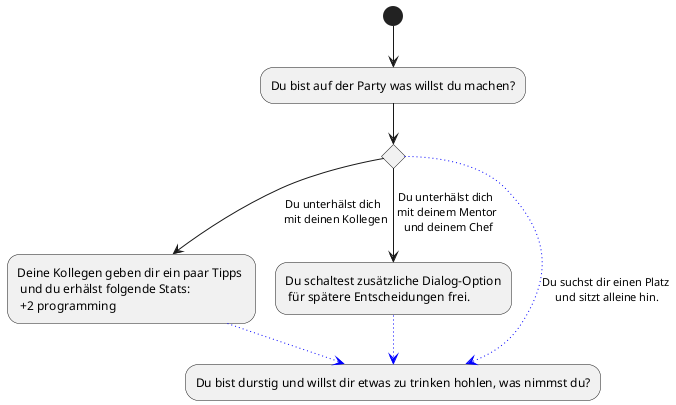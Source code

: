 @startuml
(*) --> "Du bist auf der Party was willst du machen?"
if "" then 
--> [Du unterhälst dich \n mit deinen Kollegen] "Deine Kollegen geben dir ein paar Tipps \n und du erhälst folgende Stats: \n +2 programming" as tipps
else 
--> [Du unterhälst dich \n mit deinem Mentor \n und deinem Chef] "Du schaltest zusätzliche Dialog-Option\n für spätere Entscheidungen frei." as ent

else
-[#blue,dotted]-> [Du suchst dir einen Platz\n und sitzt alleine hin.] "Du bist durstig und willst dir etwas zu trinken hohlen, was nimmst du?" as alc
tipps -[#blue,dotted]-> alc
ent -[#blue,dotted]-> alc


endif
@enduml